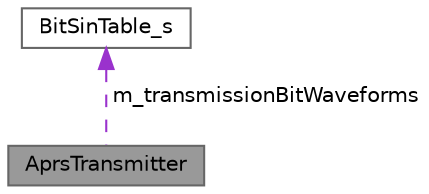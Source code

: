 digraph "AprsTransmitter"
{
 // LATEX_PDF_SIZE
  bgcolor="transparent";
  edge [fontname=Helvetica,fontsize=10,labelfontname=Helvetica,labelfontsize=10];
  node [fontname=Helvetica,fontsize=10,shape=box,height=0.2,width=0.4];
  Node1 [label="AprsTransmitter",height=0.2,width=0.4,color="gray40", fillcolor="grey60", style="filled", fontcolor="black",tooltip="Turns binary data into sin waves, output-ed on the DAC."];
  Node2 -> Node1 [dir="back",color="darkorchid3",style="dashed",label=" m_transmissionBitWaveforms" ];
  Node2 [label="BitSinTable_s",height=0.2,width=0.4,color="gray40", fillcolor="white", style="filled",URL="$structBitSinTable__s.html",tooltip="Holds a reference to the segment of a sin waveform representing a single bit of data."];
}
